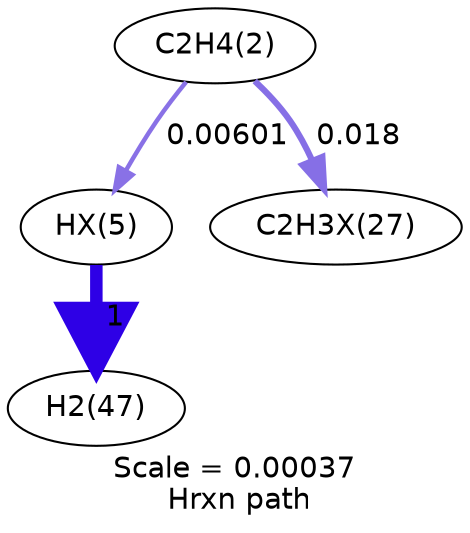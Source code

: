 digraph reaction_paths {
center=1;
s5 -> s40[fontname="Helvetica", style="setlinewidth(2.14)", arrowsize=1.07, color="0.7, 0.506, 0.9"
, label=" 0.00601"];
s5 -> s41[fontname="Helvetica", style="setlinewidth(2.97)", arrowsize=1.48, color="0.7, 0.518, 0.9"
, label=" 0.018"];
s40 -> s10[fontname="Helvetica", style="setlinewidth(6)", arrowsize=3, color="0.7, 1.5, 0.9"
, label=" 1"];
s5 [ fontname="Helvetica", label="C2H4(2)"];
s10 [ fontname="Helvetica", label="H2(47)"];
s40 [ fontname="Helvetica", label="HX(5)"];
s41 [ fontname="Helvetica", label="C2H3X(27)"];
 label = "Scale = 0.00037\l Hrxn path";
 fontname = "Helvetica";
}
